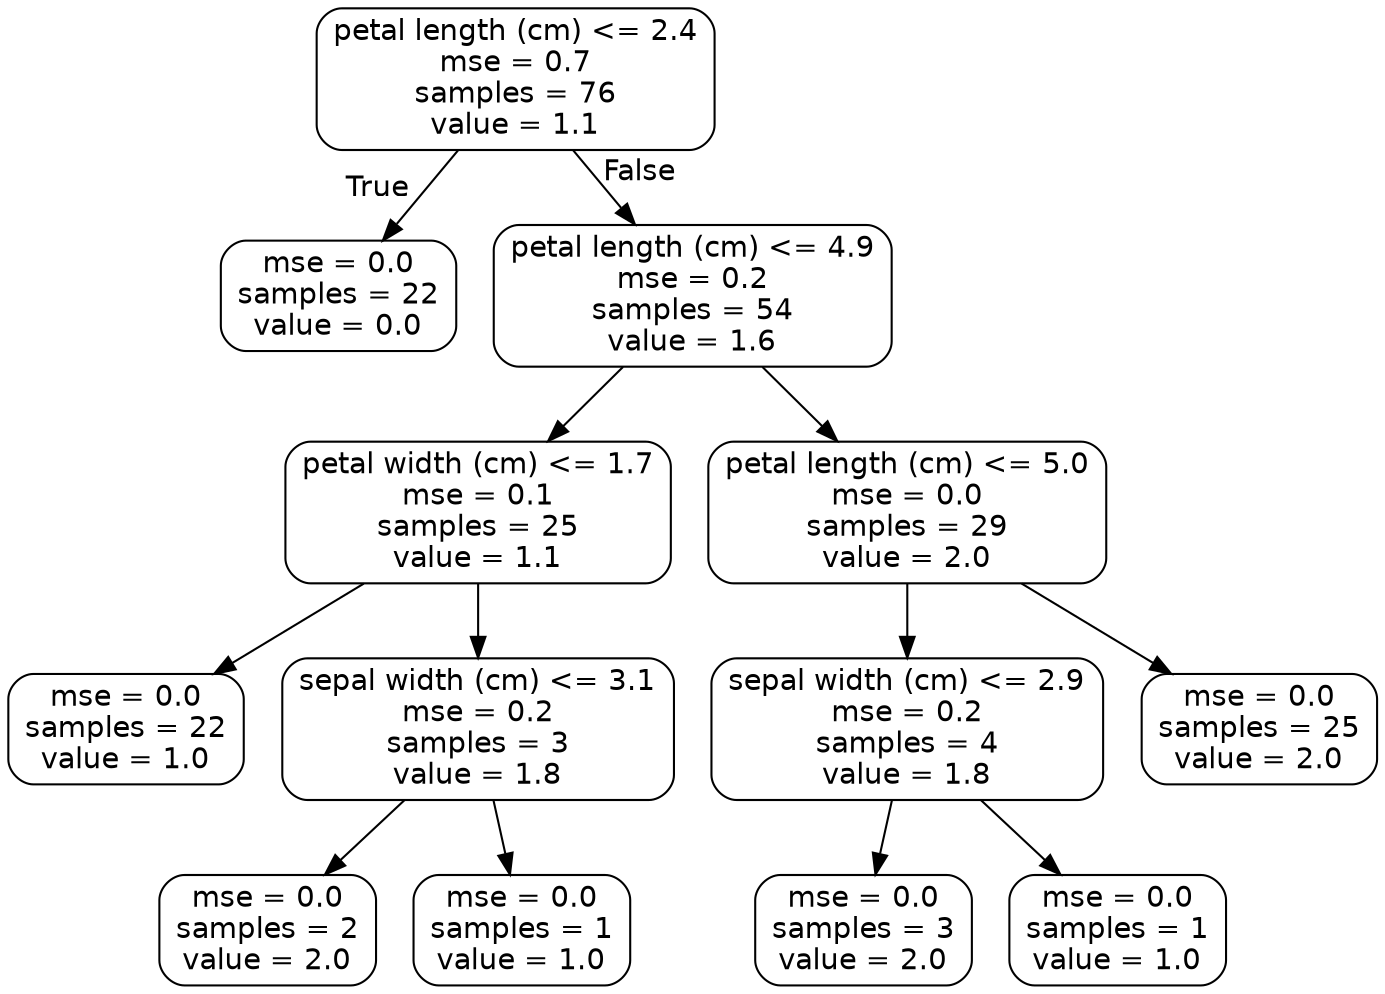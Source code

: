 digraph Tree {
node [shape=box, style="rounded", color="black", fontname=helvetica] ;
edge [fontname=helvetica] ;
0 [label="petal length (cm) <= 2.4\nmse = 0.7\nsamples = 76\nvalue = 1.1"] ;
1 [label="mse = 0.0\nsamples = 22\nvalue = 0.0"] ;
0 -> 1 [labeldistance=2.5, labelangle=45, headlabel="True"] ;
2 [label="petal length (cm) <= 4.9\nmse = 0.2\nsamples = 54\nvalue = 1.6"] ;
0 -> 2 [labeldistance=2.5, labelangle=-45, headlabel="False"] ;
3 [label="petal width (cm) <= 1.7\nmse = 0.1\nsamples = 25\nvalue = 1.1"] ;
2 -> 3 ;
4 [label="mse = 0.0\nsamples = 22\nvalue = 1.0"] ;
3 -> 4 ;
5 [label="sepal width (cm) <= 3.1\nmse = 0.2\nsamples = 3\nvalue = 1.8"] ;
3 -> 5 ;
6 [label="mse = 0.0\nsamples = 2\nvalue = 2.0"] ;
5 -> 6 ;
7 [label="mse = 0.0\nsamples = 1\nvalue = 1.0"] ;
5 -> 7 ;
8 [label="petal length (cm) <= 5.0\nmse = 0.0\nsamples = 29\nvalue = 2.0"] ;
2 -> 8 ;
9 [label="sepal width (cm) <= 2.9\nmse = 0.2\nsamples = 4\nvalue = 1.8"] ;
8 -> 9 ;
10 [label="mse = 0.0\nsamples = 3\nvalue = 2.0"] ;
9 -> 10 ;
11 [label="mse = 0.0\nsamples = 1\nvalue = 1.0"] ;
9 -> 11 ;
12 [label="mse = 0.0\nsamples = 25\nvalue = 2.0"] ;
8 -> 12 ;
}